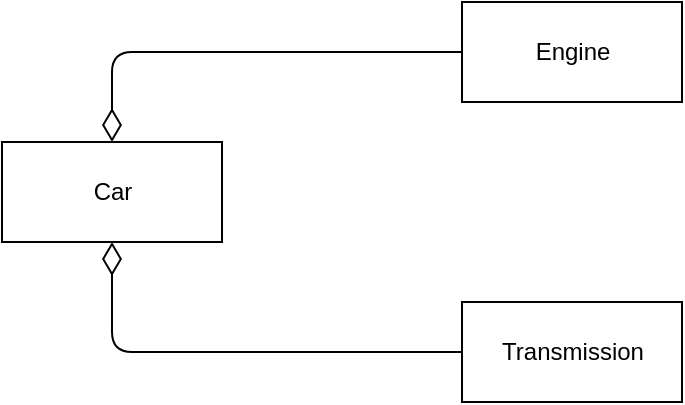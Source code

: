 <mxfile>
    <diagram id="UOyS8d8mwEbXSXmsSb4H" name="페이지-1">
        <mxGraphModel dx="764" dy="545" grid="1" gridSize="10" guides="1" tooltips="1" connect="1" arrows="1" fold="1" page="1" pageScale="1" pageWidth="1169" pageHeight="827" math="0" shadow="0">
            <root>
                <mxCell id="0"/>
                <mxCell id="1" parent="0"/>
                <mxCell id="7" value="Engine" style="html=1;" parent="1" vertex="1">
                    <mxGeometry x="510" y="310" width="110" height="50" as="geometry"/>
                </mxCell>
                <mxCell id="8" value="Car" style="html=1;" parent="1" vertex="1">
                    <mxGeometry x="280" y="380" width="110" height="50" as="geometry"/>
                </mxCell>
                <mxCell id="9" value="" style="endArrow=none;html=1;endSize=12;startArrow=diamondThin;startSize=14;startFill=0;edgeStyle=orthogonalEdgeStyle;align=left;verticalAlign=bottom;endFill=0;" parent="1" source="8" target="7" edge="1">
                    <mxGeometry x="-0.5" y="25" relative="1" as="geometry">
                        <mxPoint x="480" y="400" as="sourcePoint"/>
                        <mxPoint x="640" y="400" as="targetPoint"/>
                        <mxPoint as="offset"/>
                        <Array as="points">
                            <mxPoint x="335" y="335"/>
                        </Array>
                    </mxGeometry>
                </mxCell>
                <mxCell id="10" value="Transmission" style="html=1;" vertex="1" parent="1">
                    <mxGeometry x="510" y="460" width="110" height="50" as="geometry"/>
                </mxCell>
                <mxCell id="11" value="" style="endArrow=none;html=1;endSize=12;startArrow=diamondThin;startSize=14;startFill=0;edgeStyle=orthogonalEdgeStyle;align=left;verticalAlign=bottom;endFill=0;" edge="1" parent="1" source="8" target="10">
                    <mxGeometry x="-0.5" y="25" relative="1" as="geometry">
                        <mxPoint x="345" y="390" as="sourcePoint"/>
                        <mxPoint x="520" y="345" as="targetPoint"/>
                        <mxPoint as="offset"/>
                        <Array as="points">
                            <mxPoint x="335" y="485"/>
                        </Array>
                    </mxGeometry>
                </mxCell>
            </root>
        </mxGraphModel>
    </diagram>
</mxfile>
